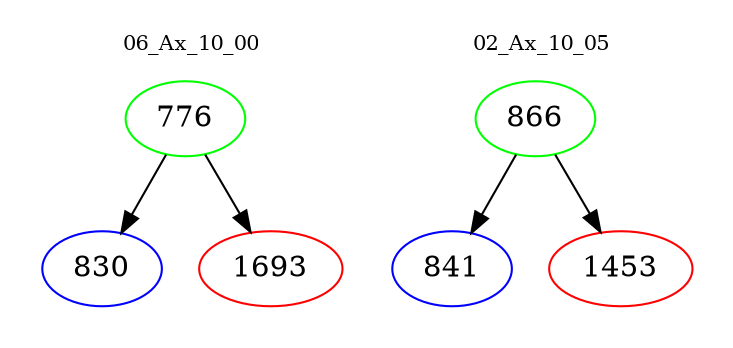 digraph{
subgraph cluster_0 {
color = white
label = "06_Ax_10_00";
fontsize=10;
T0_776 [label="776", color="green"]
T0_776 -> T0_830 [color="black"]
T0_830 [label="830", color="blue"]
T0_776 -> T0_1693 [color="black"]
T0_1693 [label="1693", color="red"]
}
subgraph cluster_1 {
color = white
label = "02_Ax_10_05";
fontsize=10;
T1_866 [label="866", color="green"]
T1_866 -> T1_841 [color="black"]
T1_841 [label="841", color="blue"]
T1_866 -> T1_1453 [color="black"]
T1_1453 [label="1453", color="red"]
}
}

